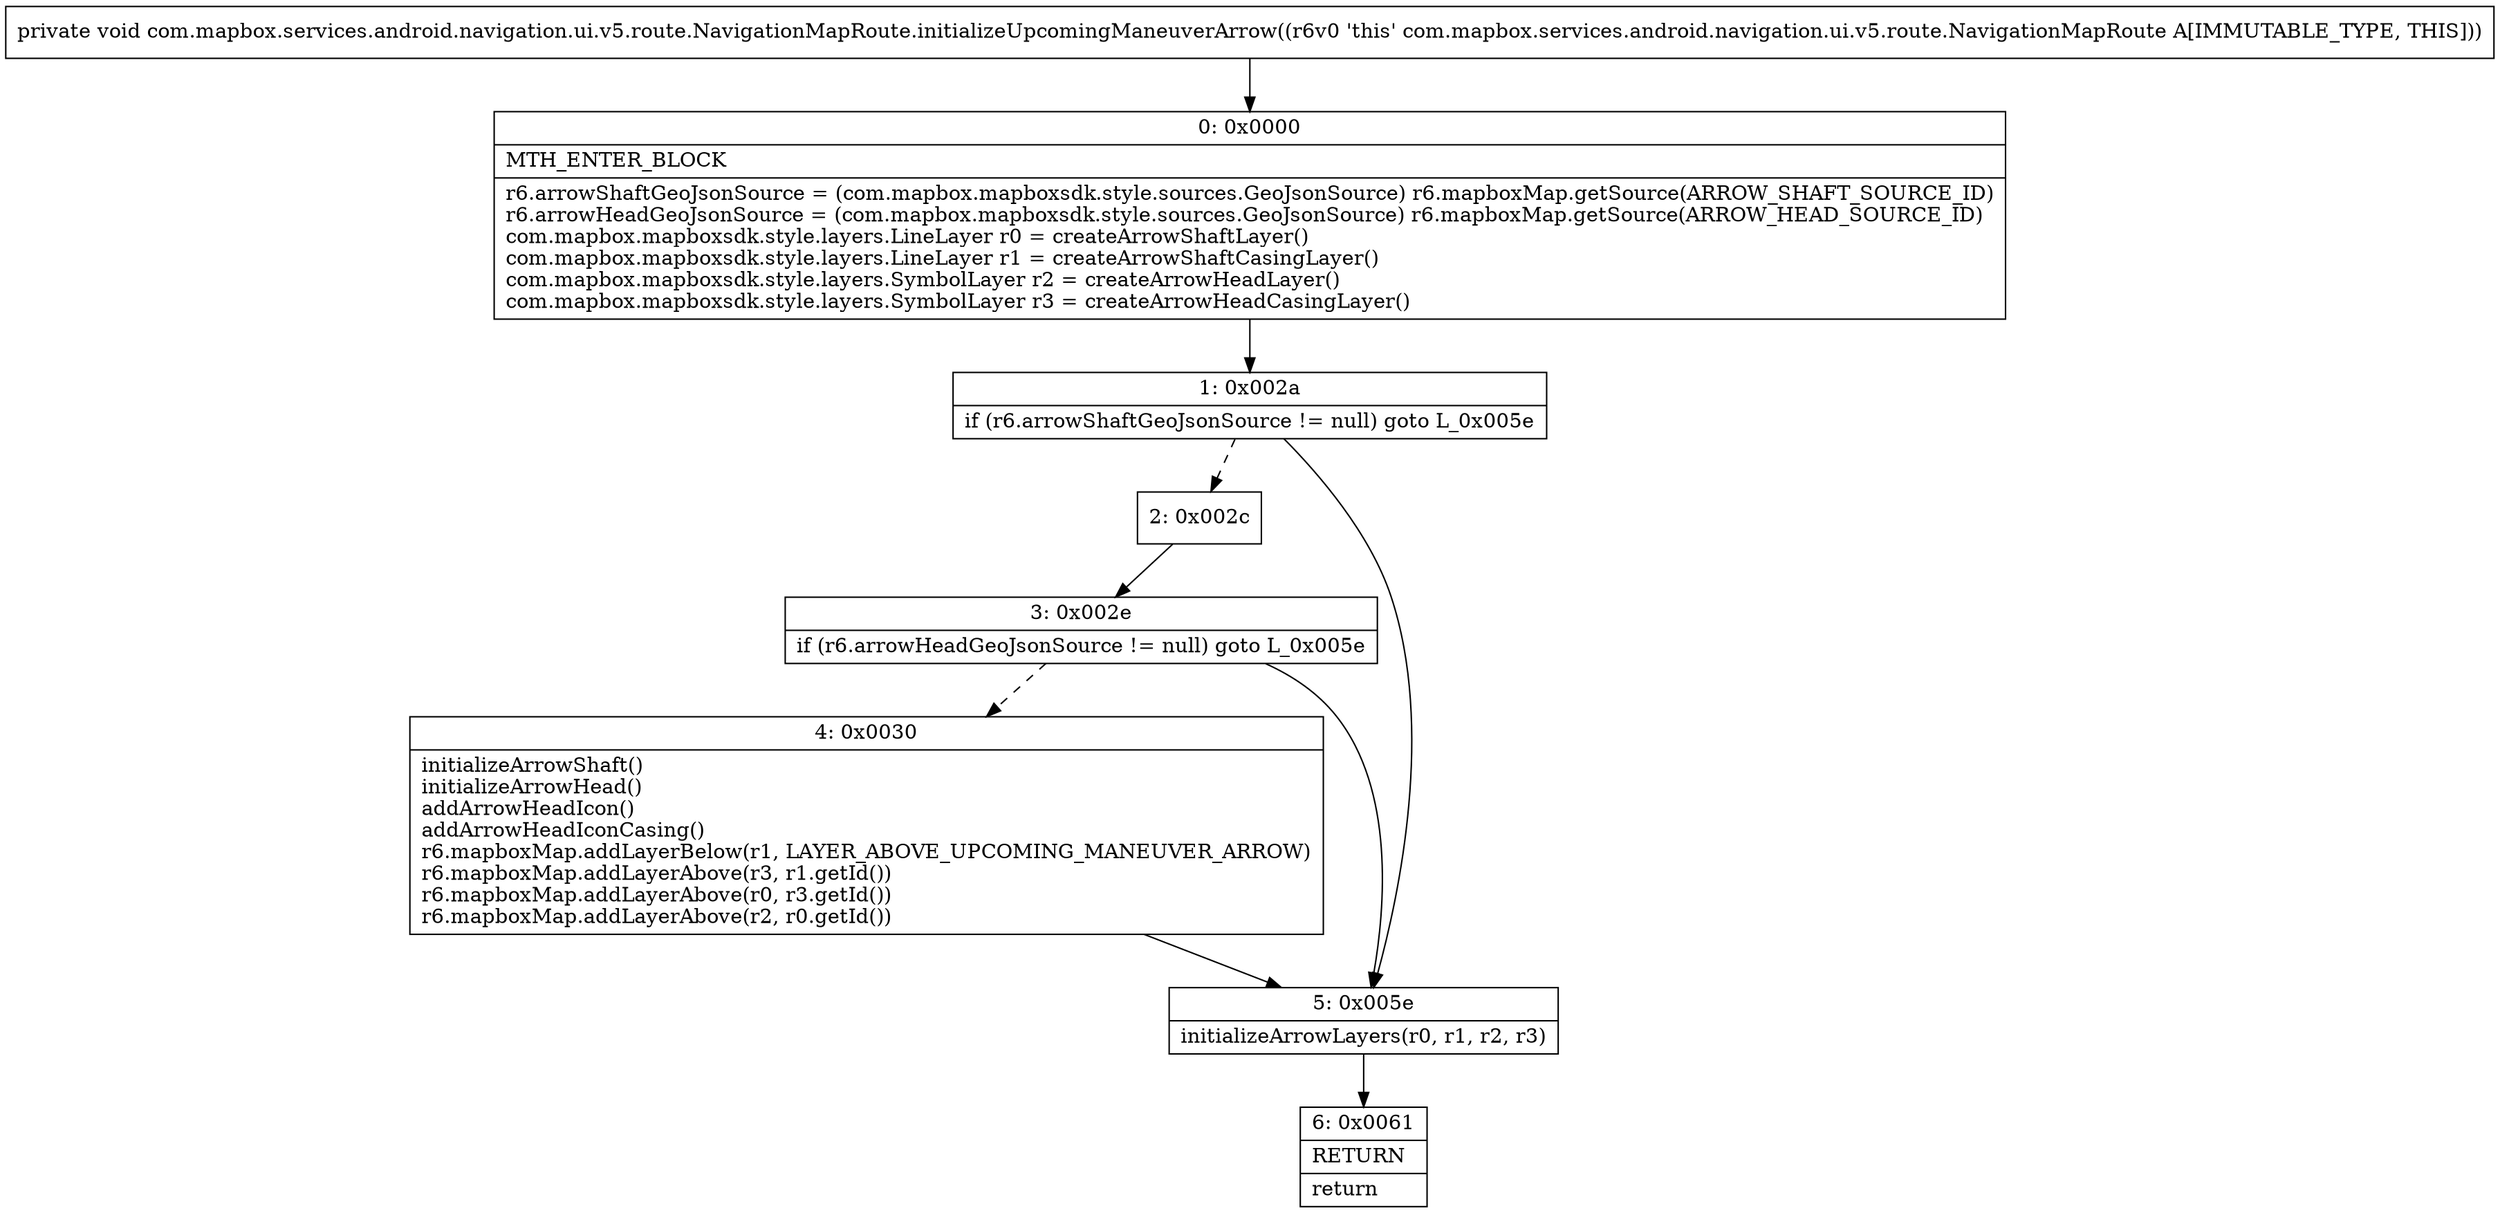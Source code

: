 digraph "CFG forcom.mapbox.services.android.navigation.ui.v5.route.NavigationMapRoute.initializeUpcomingManeuverArrow()V" {
Node_0 [shape=record,label="{0\:\ 0x0000|MTH_ENTER_BLOCK\l|r6.arrowShaftGeoJsonSource = (com.mapbox.mapboxsdk.style.sources.GeoJsonSource) r6.mapboxMap.getSource(ARROW_SHAFT_SOURCE_ID)\lr6.arrowHeadGeoJsonSource = (com.mapbox.mapboxsdk.style.sources.GeoJsonSource) r6.mapboxMap.getSource(ARROW_HEAD_SOURCE_ID)\lcom.mapbox.mapboxsdk.style.layers.LineLayer r0 = createArrowShaftLayer()\lcom.mapbox.mapboxsdk.style.layers.LineLayer r1 = createArrowShaftCasingLayer()\lcom.mapbox.mapboxsdk.style.layers.SymbolLayer r2 = createArrowHeadLayer()\lcom.mapbox.mapboxsdk.style.layers.SymbolLayer r3 = createArrowHeadCasingLayer()\l}"];
Node_1 [shape=record,label="{1\:\ 0x002a|if (r6.arrowShaftGeoJsonSource != null) goto L_0x005e\l}"];
Node_2 [shape=record,label="{2\:\ 0x002c}"];
Node_3 [shape=record,label="{3\:\ 0x002e|if (r6.arrowHeadGeoJsonSource != null) goto L_0x005e\l}"];
Node_4 [shape=record,label="{4\:\ 0x0030|initializeArrowShaft()\linitializeArrowHead()\laddArrowHeadIcon()\laddArrowHeadIconCasing()\lr6.mapboxMap.addLayerBelow(r1, LAYER_ABOVE_UPCOMING_MANEUVER_ARROW)\lr6.mapboxMap.addLayerAbove(r3, r1.getId())\lr6.mapboxMap.addLayerAbove(r0, r3.getId())\lr6.mapboxMap.addLayerAbove(r2, r0.getId())\l}"];
Node_5 [shape=record,label="{5\:\ 0x005e|initializeArrowLayers(r0, r1, r2, r3)\l}"];
Node_6 [shape=record,label="{6\:\ 0x0061|RETURN\l|return\l}"];
MethodNode[shape=record,label="{private void com.mapbox.services.android.navigation.ui.v5.route.NavigationMapRoute.initializeUpcomingManeuverArrow((r6v0 'this' com.mapbox.services.android.navigation.ui.v5.route.NavigationMapRoute A[IMMUTABLE_TYPE, THIS])) }"];
MethodNode -> Node_0;
Node_0 -> Node_1;
Node_1 -> Node_2[style=dashed];
Node_1 -> Node_5;
Node_2 -> Node_3;
Node_3 -> Node_4[style=dashed];
Node_3 -> Node_5;
Node_4 -> Node_5;
Node_5 -> Node_6;
}

